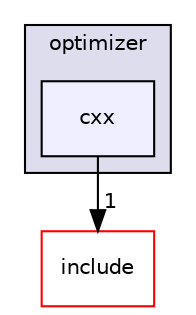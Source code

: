 digraph "cxx" {
  compound=true
  node [ fontsize="10", fontname="Helvetica"];
  edge [ labelfontsize="10", labelfontname="Helvetica"];
  subgraph clusterdir_e08616e7bc69b475f2054aae703d02ec {
    graph [ bgcolor="#ddddee", pencolor="black", label="optimizer" fontname="Helvetica", fontsize="10", URL="dir_e08616e7bc69b475f2054aae703d02ec.html"]
  dir_13ecad401bd7dd5004c9eb251c2dcd06 [shape=box, label="cxx", style="filled", fillcolor="#eeeeff", pencolor="black", URL="dir_13ecad401bd7dd5004c9eb251c2dcd06.html"];
  }
  dir_7463195ec81c46774ba2aefce6a2c919 [shape=box label="include" fillcolor="white" style="filled" color="red" URL="dir_7463195ec81c46774ba2aefce6a2c919.html"];
  dir_13ecad401bd7dd5004c9eb251c2dcd06->dir_7463195ec81c46774ba2aefce6a2c919 [headlabel="1", labeldistance=1.5 headhref="dir_000178_000179.html"];
}

